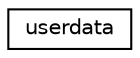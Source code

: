 digraph "Graphical Class Hierarchy"
{
  edge [fontname="Helvetica",fontsize="10",labelfontname="Helvetica",labelfontsize="10"];
  node [fontname="Helvetica",fontsize="10",shape=record];
  rankdir="LR";
  Node0 [label="userdata",height=0.2,width=0.4,color="black", fillcolor="white", style="filled",URL="$structuserdata.html"];
}
